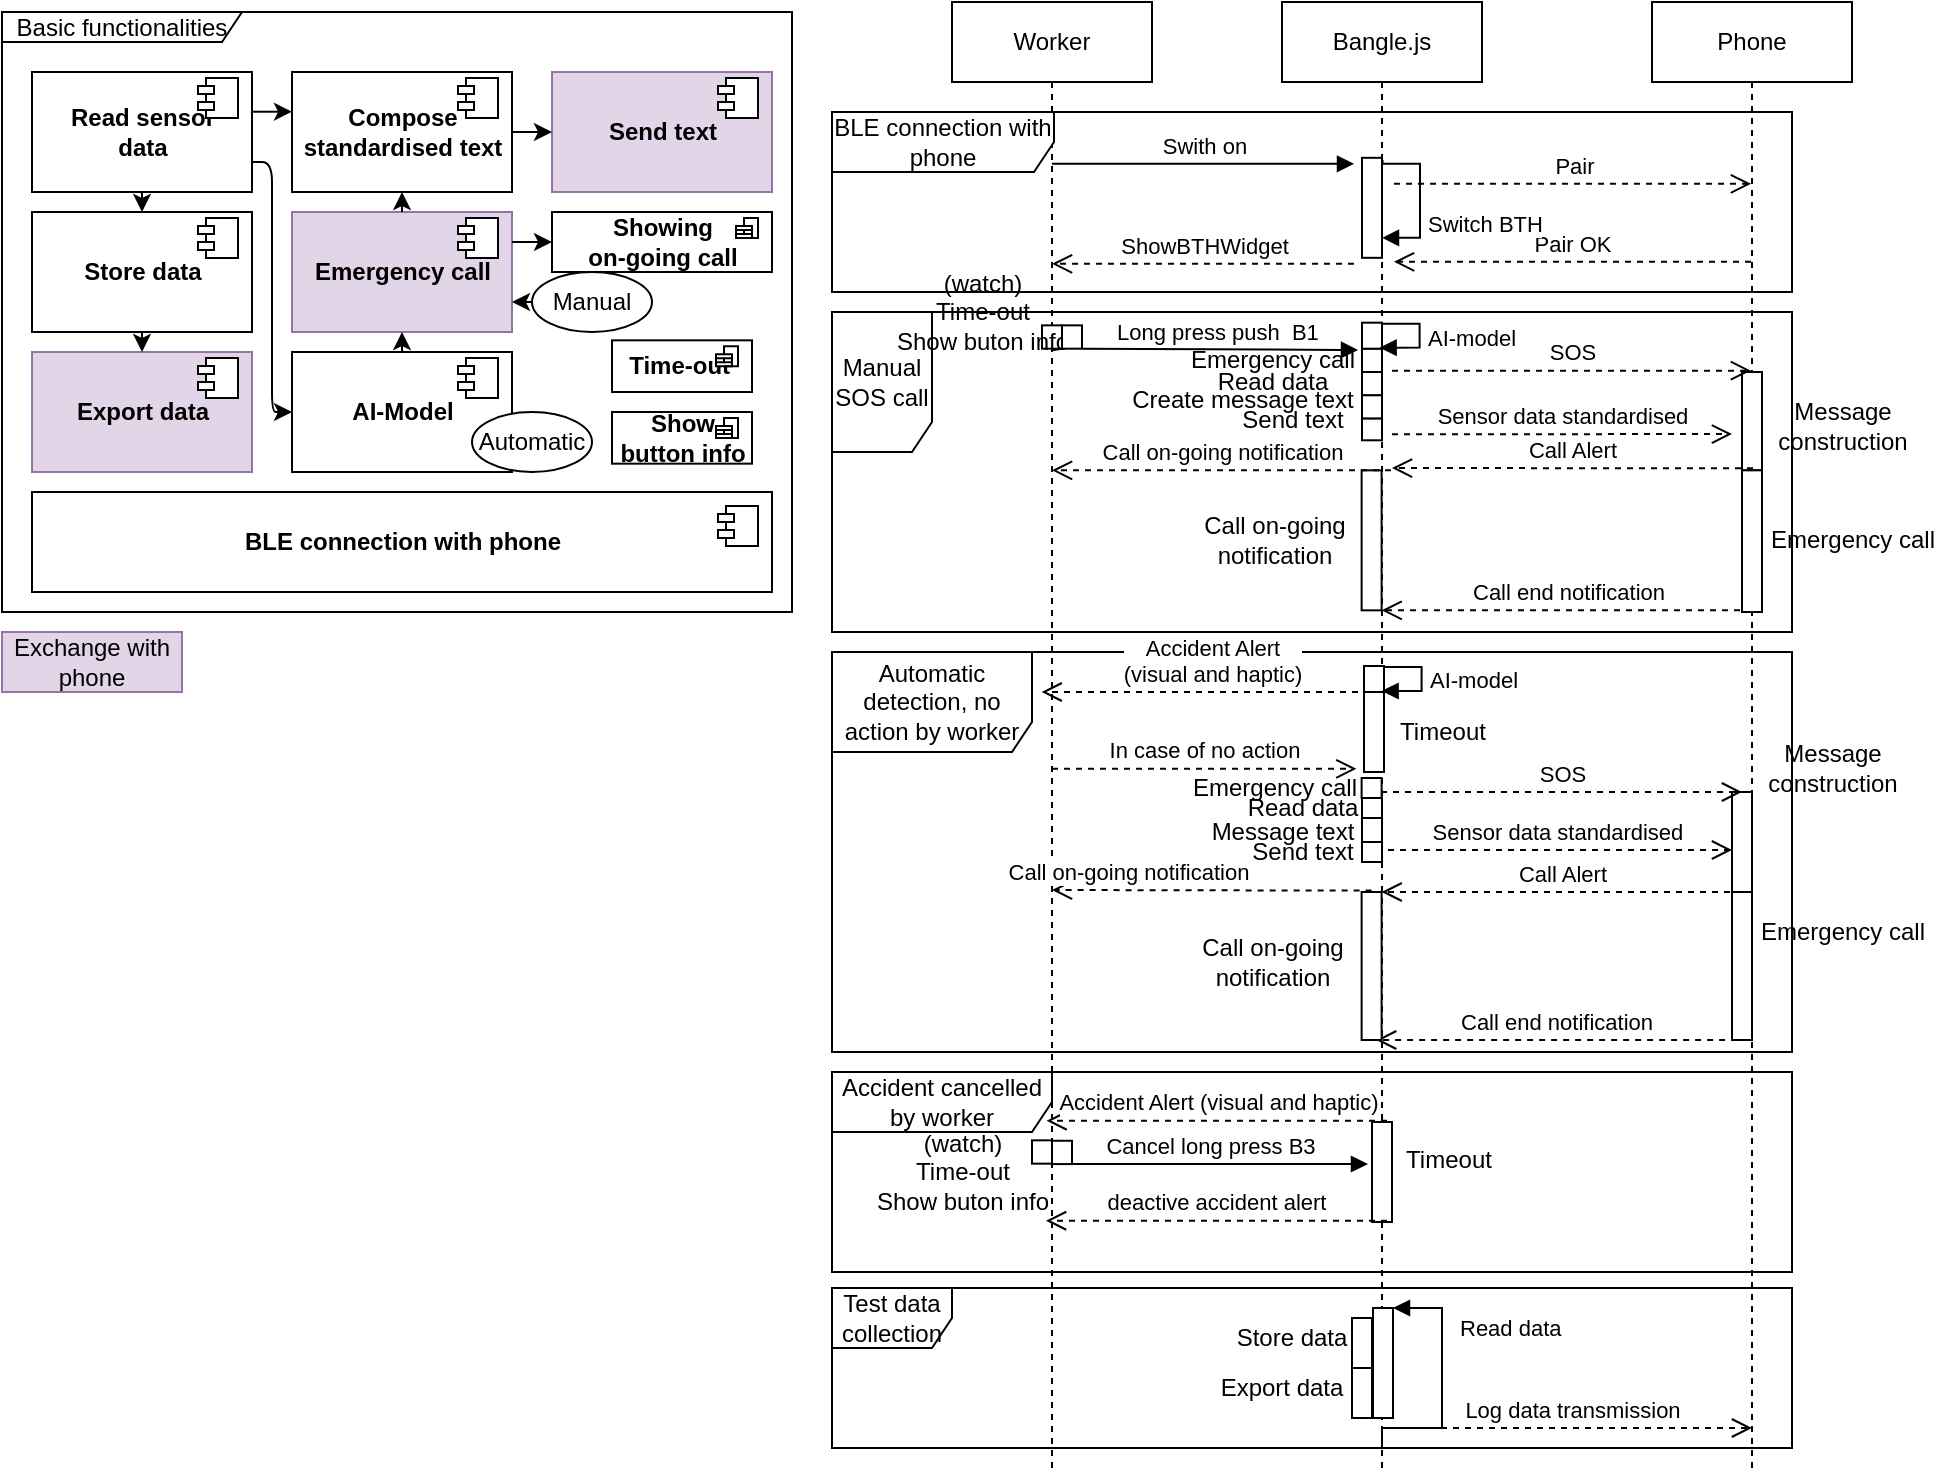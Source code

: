 <mxfile version="14.6.6" type="device"><diagram name="Page-1" id="e7e014a7-5840-1c2e-5031-d8a46d1fe8dd"><mxGraphModel dx="1447" dy="750" grid="1" gridSize="10" guides="1" tooltips="1" connect="1" arrows="1" fold="1" page="1" pageScale="1" pageWidth="1169" pageHeight="826" background="#ffffff" math="0" shadow="0"><root><mxCell id="0"/><mxCell id="1" parent="0"/><mxCell id="8ORpgozCtBlbTNvIEtCO-143" value="Test data collection" style="shape=umlFrame;whiteSpace=wrap;html=1;" vertex="1" parent="1"><mxGeometry x="440" y="658" width="480" height="80" as="geometry"/></mxCell><mxCell id="8ORpgozCtBlbTNvIEtCO-112" value="Automatic detection, no action by worker" style="shape=umlFrame;whiteSpace=wrap;html=1;width=100;height=50;" vertex="1" parent="1"><mxGeometry x="440" y="340" width="480" height="200" as="geometry"/></mxCell><mxCell id="8ORpgozCtBlbTNvIEtCO-42" value="Basic functionalities" style="shape=umlFrame;whiteSpace=wrap;html=1;width=120;height=15;" vertex="1" parent="1"><mxGeometry x="25" y="20" width="395" height="300" as="geometry"/></mxCell><mxCell id="8ORpgozCtBlbTNvIEtCO-46" value="&lt;b&gt;Emergency call&lt;/b&gt;" style="html=1;dropTarget=0;fillColor=#e1d5e7;strokeColor=#9673a6;" vertex="1" parent="1"><mxGeometry x="170" y="120" width="110" height="60" as="geometry"/></mxCell><mxCell id="8ORpgozCtBlbTNvIEtCO-47" value="" style="shape=module;jettyWidth=8;jettyHeight=4;" vertex="1" parent="8ORpgozCtBlbTNvIEtCO-46"><mxGeometry x="1" width="20" height="20" relative="1" as="geometry"><mxPoint x="-27" y="3" as="offset"/></mxGeometry></mxCell><mxCell id="8ORpgozCtBlbTNvIEtCO-48" value="&lt;b&gt;Read sensor &lt;br&gt;data&lt;/b&gt;" style="html=1;dropTarget=0;" vertex="1" parent="1"><mxGeometry x="40" y="50" width="110" height="60" as="geometry"/></mxCell><mxCell id="8ORpgozCtBlbTNvIEtCO-49" value="" style="shape=module;jettyWidth=8;jettyHeight=4;" vertex="1" parent="8ORpgozCtBlbTNvIEtCO-48"><mxGeometry x="1" width="20" height="20" relative="1" as="geometry"><mxPoint x="-27" y="3" as="offset"/></mxGeometry></mxCell><mxCell id="8ORpgozCtBlbTNvIEtCO-50" value="&lt;b&gt;Store data&lt;/b&gt;" style="html=1;dropTarget=0;" vertex="1" parent="1"><mxGeometry x="40" y="120" width="110" height="60" as="geometry"/></mxCell><mxCell id="8ORpgozCtBlbTNvIEtCO-51" value="" style="shape=module;jettyWidth=8;jettyHeight=4;" vertex="1" parent="8ORpgozCtBlbTNvIEtCO-50"><mxGeometry x="1" width="20" height="20" relative="1" as="geometry"><mxPoint x="-27" y="3" as="offset"/></mxGeometry></mxCell><mxCell id="8ORpgozCtBlbTNvIEtCO-52" value="&lt;b&gt;AI-Model&lt;/b&gt;" style="html=1;dropTarget=0;" vertex="1" parent="1"><mxGeometry x="170" y="190" width="110" height="60" as="geometry"/></mxCell><mxCell id="8ORpgozCtBlbTNvIEtCO-53" value="" style="shape=module;jettyWidth=8;jettyHeight=4;" vertex="1" parent="8ORpgozCtBlbTNvIEtCO-52"><mxGeometry x="1" width="20" height="20" relative="1" as="geometry"><mxPoint x="-27" y="3" as="offset"/></mxGeometry></mxCell><mxCell id="8ORpgozCtBlbTNvIEtCO-54" value="&lt;b&gt;Compose &lt;br&gt;standardised text&lt;/b&gt;" style="html=1;dropTarget=0;" vertex="1" parent="1"><mxGeometry x="170" y="50" width="110" height="60" as="geometry"/></mxCell><mxCell id="8ORpgozCtBlbTNvIEtCO-55" value="" style="shape=module;jettyWidth=8;jettyHeight=4;" vertex="1" parent="8ORpgozCtBlbTNvIEtCO-54"><mxGeometry x="1" width="20" height="20" relative="1" as="geometry"><mxPoint x="-27" y="3" as="offset"/></mxGeometry></mxCell><mxCell id="8ORpgozCtBlbTNvIEtCO-56" value="&lt;b&gt;Send text&lt;/b&gt;" style="html=1;dropTarget=0;fillColor=#e1d5e7;strokeColor=#9673a6;" vertex="1" parent="1"><mxGeometry x="300" y="50" width="110" height="60" as="geometry"/></mxCell><mxCell id="8ORpgozCtBlbTNvIEtCO-57" value="" style="shape=module;jettyWidth=8;jettyHeight=4;" vertex="1" parent="8ORpgozCtBlbTNvIEtCO-56"><mxGeometry x="1" width="20" height="20" relative="1" as="geometry"><mxPoint x="-27" y="3" as="offset"/></mxGeometry></mxCell><mxCell id="8ORpgozCtBlbTNvIEtCO-58" value="&lt;b&gt;Export data&lt;/b&gt;" style="html=1;dropTarget=0;fillColor=#e1d5e7;strokeColor=#9673a6;" vertex="1" parent="1"><mxGeometry x="40" y="190" width="110" height="60" as="geometry"/></mxCell><mxCell id="8ORpgozCtBlbTNvIEtCO-59" value="" style="shape=module;jettyWidth=8;jettyHeight=4;" vertex="1" parent="8ORpgozCtBlbTNvIEtCO-58"><mxGeometry x="1" width="20" height="20" relative="1" as="geometry"><mxPoint x="-27" y="3" as="offset"/></mxGeometry></mxCell><mxCell id="8ORpgozCtBlbTNvIEtCO-60" value="" style="endArrow=classic;html=1;exitX=0.5;exitY=1;exitDx=0;exitDy=0;entryX=0.5;entryY=0;entryDx=0;entryDy=0;" edge="1" parent="1" source="8ORpgozCtBlbTNvIEtCO-48" target="8ORpgozCtBlbTNvIEtCO-50"><mxGeometry width="50" height="50" relative="1" as="geometry"><mxPoint x="90" y="150" as="sourcePoint"/><mxPoint x="140" y="100" as="targetPoint"/></mxGeometry></mxCell><mxCell id="8ORpgozCtBlbTNvIEtCO-61" value="" style="endArrow=classic;html=1;" edge="1" parent="1" source="8ORpgozCtBlbTNvIEtCO-50"><mxGeometry width="50" height="50" relative="1" as="geometry"><mxPoint x="95" y="230" as="sourcePoint"/><mxPoint x="95" y="190" as="targetPoint"/></mxGeometry></mxCell><mxCell id="8ORpgozCtBlbTNvIEtCO-63" value="" style="endArrow=classic;html=1;entryX=0.5;entryY=1;entryDx=0;entryDy=0;" edge="1" parent="1" target="8ORpgozCtBlbTNvIEtCO-46"><mxGeometry width="50" height="50" relative="1" as="geometry"><mxPoint x="225" y="190" as="sourcePoint"/><mxPoint x="225" y="250.711" as="targetPoint"/></mxGeometry></mxCell><mxCell id="8ORpgozCtBlbTNvIEtCO-70" value="" style="endArrow=classic;html=1;exitX=0.5;exitY=0;exitDx=0;exitDy=0;entryX=0.5;entryY=1;entryDx=0;entryDy=0;" edge="1" parent="1" source="8ORpgozCtBlbTNvIEtCO-46" target="8ORpgozCtBlbTNvIEtCO-54"><mxGeometry width="50" height="50" relative="1" as="geometry"><mxPoint x="220" y="170" as="sourcePoint"/><mxPoint x="270" y="120" as="targetPoint"/></mxGeometry></mxCell><mxCell id="8ORpgozCtBlbTNvIEtCO-71" value="" style="endArrow=classic;html=1;exitX=1;exitY=0.5;exitDx=0;exitDy=0;" edge="1" parent="1" source="8ORpgozCtBlbTNvIEtCO-54"><mxGeometry width="50" height="50" relative="1" as="geometry"><mxPoint x="280" y="130" as="sourcePoint"/><mxPoint x="300" y="80" as="targetPoint"/></mxGeometry></mxCell><mxCell id="8ORpgozCtBlbTNvIEtCO-72" value="Automatic" style="ellipse;whiteSpace=wrap;html=1;" vertex="1" parent="1"><mxGeometry x="260" y="220" width="60" height="30" as="geometry"/></mxCell><mxCell id="8ORpgozCtBlbTNvIEtCO-73" value="Manual" style="ellipse;whiteSpace=wrap;html=1;" vertex="1" parent="1"><mxGeometry x="290" y="150" width="60" height="30" as="geometry"/></mxCell><mxCell id="8ORpgozCtBlbTNvIEtCO-74" value="" style="endArrow=classic;html=1;exitX=0;exitY=0.5;exitDx=0;exitDy=0;entryX=1;entryY=0.75;entryDx=0;entryDy=0;" edge="1" parent="1" source="8ORpgozCtBlbTNvIEtCO-73" target="8ORpgozCtBlbTNvIEtCO-46"><mxGeometry width="50" height="50" relative="1" as="geometry"><mxPoint x="290" y="210" as="sourcePoint"/><mxPoint x="340" y="160" as="targetPoint"/></mxGeometry></mxCell><mxCell id="8ORpgozCtBlbTNvIEtCO-76" value="" style="endArrow=classic;html=1;exitX=0.995;exitY=0.331;exitDx=0;exitDy=0;exitPerimeter=0;entryX=0;entryY=0.331;entryDx=0;entryDy=0;entryPerimeter=0;" edge="1" parent="1" source="8ORpgozCtBlbTNvIEtCO-48" target="8ORpgozCtBlbTNvIEtCO-54"><mxGeometry width="50" height="50" relative="1" as="geometry"><mxPoint x="160" y="80" as="sourcePoint"/><mxPoint x="200" y="60" as="targetPoint"/></mxGeometry></mxCell><mxCell id="8ORpgozCtBlbTNvIEtCO-77" value="Exchange with phone" style="rounded=0;whiteSpace=wrap;html=1;fillColor=#e1d5e7;strokeColor=#9673a6;" vertex="1" parent="1"><mxGeometry x="25" y="330" width="90" height="30" as="geometry"/></mxCell><mxCell id="8ORpgozCtBlbTNvIEtCO-78" value="Worker" style="shape=umlLifeline;perimeter=lifelinePerimeter;whiteSpace=wrap;html=1;container=1;collapsible=0;recursiveResize=0;outlineConnect=0;" vertex="1" parent="1"><mxGeometry x="500" y="15" width="100" height="735" as="geometry"/></mxCell><mxCell id="8ORpgozCtBlbTNvIEtCO-79" value="Bangle.js" style="shape=umlLifeline;perimeter=lifelinePerimeter;whiteSpace=wrap;html=1;container=1;collapsible=0;recursiveResize=0;outlineConnect=0;" vertex="1" parent="1"><mxGeometry x="665" y="15" width="100" height="735" as="geometry"/></mxCell><mxCell id="8ORpgozCtBlbTNvIEtCO-144" value="" style="html=1;points=[];perimeter=orthogonalPerimeter;" vertex="1" parent="8ORpgozCtBlbTNvIEtCO-79"><mxGeometry x="45.5" y="653" width="10" height="55" as="geometry"/></mxCell><mxCell id="8ORpgozCtBlbTNvIEtCO-145" value="Read data" style="edgeStyle=orthogonalEdgeStyle;html=1;align=left;spacingLeft=2;endArrow=block;rounded=0;entryX=1;entryY=0;" edge="1" parent="8ORpgozCtBlbTNvIEtCO-79" target="8ORpgozCtBlbTNvIEtCO-144"><mxGeometry x="0.446" y="-5" relative="1" as="geometry"><mxPoint x="50" y="723" as="sourcePoint"/><Array as="points"><mxPoint x="50" y="713"/><mxPoint x="80" y="713"/><mxPoint x="80" y="653"/></Array><mxPoint as="offset"/></mxGeometry></mxCell><mxCell id="8ORpgozCtBlbTNvIEtCO-164" value="" style="html=1;points=[];perimeter=orthogonalPerimeter;" vertex="1" parent="8ORpgozCtBlbTNvIEtCO-79"><mxGeometry x="40" y="406.66" width="10" height="13.34" as="geometry"/></mxCell><mxCell id="8ORpgozCtBlbTNvIEtCO-178" value="" style="html=1;points=[];perimeter=orthogonalPerimeter;" vertex="1" parent="8ORpgozCtBlbTNvIEtCO-79"><mxGeometry x="40" y="420" width="10" height="10" as="geometry"/></mxCell><mxCell id="8ORpgozCtBlbTNvIEtCO-80" value="Phone" style="shape=umlLifeline;perimeter=lifelinePerimeter;whiteSpace=wrap;html=1;container=1;collapsible=0;recursiveResize=0;outlineConnect=0;" vertex="1" parent="1"><mxGeometry x="850" y="15" width="100" height="735" as="geometry"/></mxCell><mxCell id="8ORpgozCtBlbTNvIEtCO-117" value="" style="html=1;points=[];perimeter=orthogonalPerimeter;" vertex="1" parent="8ORpgozCtBlbTNvIEtCO-80"><mxGeometry x="40" y="440" width="10" height="79" as="geometry"/></mxCell><mxCell id="8ORpgozCtBlbTNvIEtCO-83" value="BLE connection with phone" style="html=1;dropTarget=0;fontStyle=1" vertex="1" parent="1"><mxGeometry x="40" y="260" width="370" height="50" as="geometry"/></mxCell><mxCell id="8ORpgozCtBlbTNvIEtCO-84" value="" style="shape=module;jettyWidth=8;jettyHeight=4;" vertex="1" parent="8ORpgozCtBlbTNvIEtCO-83"><mxGeometry x="1" width="20" height="20" relative="1" as="geometry"><mxPoint x="-27" y="7" as="offset"/></mxGeometry></mxCell><mxCell id="8ORpgozCtBlbTNvIEtCO-85" value="BLE connection with phone" style="shape=umlFrame;whiteSpace=wrap;html=1;width=111;height=30;" vertex="1" parent="1"><mxGeometry x="440" y="70" width="480" height="90" as="geometry"/></mxCell><mxCell id="8ORpgozCtBlbTNvIEtCO-86" value="Swith on" style="html=1;verticalAlign=bottom;endArrow=block;" edge="1" parent="1"><mxGeometry width="80" relative="1" as="geometry"><mxPoint x="550" y="95.91" as="sourcePoint"/><mxPoint x="701" y="95.91" as="targetPoint"/></mxGeometry></mxCell><mxCell id="8ORpgozCtBlbTNvIEtCO-88" value="ShowBTHWidget" style="html=1;verticalAlign=bottom;endArrow=open;dashed=1;endSize=8;" edge="1" parent="1"><mxGeometry relative="1" as="geometry"><mxPoint x="701" y="145.91" as="sourcePoint"/><mxPoint x="550" y="145.91" as="targetPoint"/><Array as="points"><mxPoint x="670.5" y="145.91"/></Array></mxGeometry></mxCell><mxCell id="8ORpgozCtBlbTNvIEtCO-89" value="Pair OK" style="html=1;verticalAlign=bottom;endArrow=open;dashed=1;endSize=8;" edge="1" parent="1"><mxGeometry relative="1" as="geometry"><mxPoint x="899.5" y="144.91" as="sourcePoint"/><mxPoint x="721" y="144.91" as="targetPoint"/></mxGeometry></mxCell><mxCell id="8ORpgozCtBlbTNvIEtCO-90" value="Pair" style="html=1;verticalAlign=bottom;endArrow=open;dashed=1;endSize=8;" edge="1" parent="1"><mxGeometry relative="1" as="geometry"><mxPoint x="721" y="105.91" as="sourcePoint"/><mxPoint x="899.5" y="105.91" as="targetPoint"/></mxGeometry></mxCell><mxCell id="8ORpgozCtBlbTNvIEtCO-91" value="" style="html=1;points=[];perimeter=orthogonalPerimeter;" vertex="1" parent="1"><mxGeometry x="705" y="92.91" width="10" height="50" as="geometry"/></mxCell><mxCell id="8ORpgozCtBlbTNvIEtCO-92" value="Switch BTH" style="edgeStyle=orthogonalEdgeStyle;html=1;align=left;spacingLeft=2;endArrow=block;rounded=0;exitX=1.028;exitY=0.022;exitDx=0;exitDy=0;exitPerimeter=0;" edge="1" parent="1" source="8ORpgozCtBlbTNvIEtCO-91"><mxGeometry x="0.326" relative="1" as="geometry"><mxPoint x="704" y="95.91" as="sourcePoint"/><Array as="points"><mxPoint x="715" y="95.91"/><mxPoint x="734" y="95.91"/><mxPoint x="734" y="132.91"/></Array><mxPoint x="715" y="132.91" as="targetPoint"/><mxPoint as="offset"/></mxGeometry></mxCell><mxCell id="8ORpgozCtBlbTNvIEtCO-94" value="Manual SOS call" style="shape=umlFrame;whiteSpace=wrap;html=1;width=50;height=70;" vertex="1" parent="1"><mxGeometry x="440" y="170" width="480" height="160" as="geometry"/></mxCell><mxCell id="8ORpgozCtBlbTNvIEtCO-95" value="" style="html=1;points=[];perimeter=orthogonalPerimeter;" vertex="1" parent="1"><mxGeometry x="704.81" y="249.17" width="10" height="70" as="geometry"/></mxCell><mxCell id="8ORpgozCtBlbTNvIEtCO-96" value="" style="html=1;points=[];perimeter=orthogonalPerimeter;" vertex="1" parent="1"><mxGeometry x="895" y="200" width="10" height="49.17" as="geometry"/></mxCell><mxCell id="8ORpgozCtBlbTNvIEtCO-98" value="SOS" style="html=1;verticalAlign=bottom;endArrow=open;dashed=1;endSize=8;" edge="1" parent="1"><mxGeometry relative="1" as="geometry"><mxPoint x="720" y="199.34" as="sourcePoint"/><mxPoint x="899.5" y="199.34" as="targetPoint"/></mxGeometry></mxCell><mxCell id="8ORpgozCtBlbTNvIEtCO-100" value="Message &lt;br&gt;construction" style="text;html=1;align=center;verticalAlign=middle;resizable=0;points=[];autosize=1;strokeColor=none;" vertex="1" parent="1"><mxGeometry x="905" y="211.66" width="80" height="30" as="geometry"/></mxCell><mxCell id="8ORpgozCtBlbTNvIEtCO-101" value="Sensor data standardised" style="html=1;verticalAlign=bottom;endArrow=open;dashed=1;endSize=8;" edge="1" parent="1"><mxGeometry relative="1" as="geometry"><mxPoint x="720" y="231.17" as="sourcePoint"/><mxPoint x="890" y="231" as="targetPoint"/></mxGeometry></mxCell><mxCell id="8ORpgozCtBlbTNvIEtCO-103" value="Long press push&amp;nbsp; B1&amp;nbsp;" style="html=1;verticalAlign=bottom;endArrow=block;startArrow=none;" edge="1" parent="1" source="8ORpgozCtBlbTNvIEtCO-205"><mxGeometry width="80" relative="1" as="geometry"><mxPoint x="550" y="189.17" as="sourcePoint"/><mxPoint x="703" y="189" as="targetPoint"/></mxGeometry></mxCell><mxCell id="8ORpgozCtBlbTNvIEtCO-104" value="Call on-going notification" style="html=1;verticalAlign=bottom;endArrow=open;dashed=1;endSize=8;" edge="1" parent="1"><mxGeometry relative="1" as="geometry"><mxPoint x="719.5" y="249.17" as="sourcePoint"/><mxPoint x="550" y="249.17" as="targetPoint"/></mxGeometry></mxCell><mxCell id="8ORpgozCtBlbTNvIEtCO-106" value="Call end notification" style="html=1;verticalAlign=bottom;endArrow=open;dashed=1;endSize=8;" edge="1" parent="1" target="8ORpgozCtBlbTNvIEtCO-95"><mxGeometry relative="1" as="geometry"><mxPoint x="900" y="319.17" as="sourcePoint"/><mxPoint x="719.5" y="319.17" as="targetPoint"/></mxGeometry></mxCell><mxCell id="8ORpgozCtBlbTNvIEtCO-108" value="Call Alert" style="html=1;verticalAlign=bottom;endArrow=open;dashed=1;endSize=8;" edge="1" parent="1"><mxGeometry relative="1" as="geometry"><mxPoint x="900.5" y="248.17" as="sourcePoint"/><mxPoint x="720" y="248" as="targetPoint"/></mxGeometry></mxCell><mxCell id="8ORpgozCtBlbTNvIEtCO-109" value="" style="html=1;points=[];perimeter=orthogonalPerimeter;" vertex="1" parent="1"><mxGeometry x="705" y="188.34" width="10" height="11.66" as="geometry"/></mxCell><mxCell id="8ORpgozCtBlbTNvIEtCO-110" value="Emergency call" style="text;html=1;align=center;verticalAlign=middle;resizable=0;points=[];autosize=1;strokeColor=none;" vertex="1" parent="1"><mxGeometry x="610" y="184.17" width="100" height="20" as="geometry"/></mxCell><mxCell id="8ORpgozCtBlbTNvIEtCO-111" value="Accident cancelled by worker" style="shape=umlFrame;whiteSpace=wrap;html=1;width=110;height=30;" vertex="1" parent="1"><mxGeometry x="440" y="550" width="480" height="100" as="geometry"/></mxCell><mxCell id="8ORpgozCtBlbTNvIEtCO-113" value="Cancel long press B3" style="html=1;verticalAlign=bottom;endArrow=block;entryX=-0.2;entryY=0.42;entryDx=0;entryDy=0;entryPerimeter=0;" edge="1" parent="1" target="8ORpgozCtBlbTNvIEtCO-115"><mxGeometry width="80" relative="1" as="geometry"><mxPoint x="550" y="596" as="sourcePoint"/><mxPoint x="467" y="424.38" as="targetPoint"/></mxGeometry></mxCell><mxCell id="8ORpgozCtBlbTNvIEtCO-114" value="" style="html=1;points=[];perimeter=orthogonalPerimeter;" vertex="1" parent="1"><mxGeometry x="706" y="360" width="10" height="40" as="geometry"/></mxCell><mxCell id="8ORpgozCtBlbTNvIEtCO-115" value="" style="html=1;points=[];perimeter=orthogonalPerimeter;" vertex="1" parent="1"><mxGeometry x="710" y="575" width="10" height="50" as="geometry"/></mxCell><mxCell id="8ORpgozCtBlbTNvIEtCO-116" value="" style="html=1;points=[];perimeter=orthogonalPerimeter;" vertex="1" parent="1"><mxGeometry x="890" y="410" width="10" height="50" as="geometry"/></mxCell><mxCell id="8ORpgozCtBlbTNvIEtCO-119" value="Call end notification" style="html=1;verticalAlign=bottom;endArrow=open;dashed=1;endSize=8;" edge="1" parent="1"><mxGeometry relative="1" as="geometry"><mxPoint x="892.56" y="534" as="sourcePoint"/><mxPoint x="712.06" y="534" as="targetPoint"/></mxGeometry></mxCell><mxCell id="8ORpgozCtBlbTNvIEtCO-120" value="SOS" style="html=1;verticalAlign=bottom;endArrow=open;dashed=1;endSize=8;" edge="1" parent="1"><mxGeometry relative="1" as="geometry"><mxPoint x="714.5" y="410" as="sourcePoint"/><mxPoint x="895" y="410" as="targetPoint"/></mxGeometry></mxCell><mxCell id="8ORpgozCtBlbTNvIEtCO-121" value="Accident Alert &lt;br&gt;(visual and haptic)" style="html=1;verticalAlign=bottom;endArrow=open;dashed=1;endSize=8;" edge="1" parent="1"><mxGeometry relative="1" as="geometry"><mxPoint x="715" y="360" as="sourcePoint"/><mxPoint x="544.81" y="360" as="targetPoint"/><Array as="points"><mxPoint x="585" y="360"/></Array></mxGeometry></mxCell><mxCell id="8ORpgozCtBlbTNvIEtCO-124" value="Call Alert" style="html=1;verticalAlign=bottom;endArrow=open;dashed=1;endSize=8;" edge="1" parent="1"><mxGeometry relative="1" as="geometry"><mxPoint x="895" y="460" as="sourcePoint"/><mxPoint x="714.81" y="460" as="targetPoint"/></mxGeometry></mxCell><mxCell id="8ORpgozCtBlbTNvIEtCO-125" value="Timeout" style="text;html=1;align=center;verticalAlign=middle;resizable=0;points=[];autosize=1;strokeColor=none;" vertex="1" parent="1"><mxGeometry x="715" y="370" width="60" height="20" as="geometry"/></mxCell><mxCell id="8ORpgozCtBlbTNvIEtCO-126" value="In case of no action" style="html=1;verticalAlign=bottom;endArrow=open;dashed=1;endSize=8;entryX=0.912;entryY=0.021;entryDx=0;entryDy=0;entryPerimeter=0;" edge="1" parent="1" source="8ORpgozCtBlbTNvIEtCO-78" target="8ORpgozCtBlbTNvIEtCO-173"><mxGeometry relative="1" as="geometry"><mxPoint x="550" y="401" as="sourcePoint"/><mxPoint x="719.5" y="401" as="targetPoint"/></mxGeometry></mxCell><mxCell id="8ORpgozCtBlbTNvIEtCO-127" value="Message &lt;br&gt;construction" style="text;html=1;align=center;verticalAlign=middle;resizable=0;points=[];autosize=1;strokeColor=none;" vertex="1" parent="1"><mxGeometry x="900" y="383" width="80" height="30" as="geometry"/></mxCell><mxCell id="8ORpgozCtBlbTNvIEtCO-128" value="Sensor data standardised&amp;nbsp;" style="html=1;verticalAlign=bottom;endArrow=open;dashed=1;endSize=8;" edge="1" parent="1"><mxGeometry relative="1" as="geometry"><mxPoint x="718" y="439" as="sourcePoint"/><mxPoint x="890" y="439" as="targetPoint"/></mxGeometry></mxCell><mxCell id="8ORpgozCtBlbTNvIEtCO-129" value="Accident Alert (visual and haptic)" style="html=1;verticalAlign=bottom;endArrow=open;dashed=1;endSize=8;" edge="1" parent="1"><mxGeometry relative="1" as="geometry"><mxPoint x="717.5" y="574.38" as="sourcePoint"/><mxPoint x="547.31" y="574.38" as="targetPoint"/><Array as="points"><mxPoint x="587.5" y="574.38"/></Array></mxGeometry></mxCell><mxCell id="8ORpgozCtBlbTNvIEtCO-130" value="Timeout" style="text;html=1;align=center;verticalAlign=middle;resizable=0;points=[];autosize=1;strokeColor=none;" vertex="1" parent="1"><mxGeometry x="717.5" y="584.38" width="60" height="20" as="geometry"/></mxCell><mxCell id="8ORpgozCtBlbTNvIEtCO-131" value="deactive accident alert" style="html=1;verticalAlign=bottom;endArrow=open;dashed=1;endSize=8;" edge="1" parent="1"><mxGeometry relative="1" as="geometry"><mxPoint x="717.5" y="624.38" as="sourcePoint"/><mxPoint x="547" y="624.38" as="targetPoint"/></mxGeometry></mxCell><mxCell id="8ORpgozCtBlbTNvIEtCO-133" value="Call on-going notification" style="html=1;verticalAlign=bottom;endArrow=open;dashed=1;endSize=8;" edge="1" parent="1"><mxGeometry x="0.526" relative="1" as="geometry"><mxPoint x="709.81" y="459.31" as="sourcePoint"/><mxPoint x="550" y="459" as="targetPoint"/><mxPoint as="offset"/></mxGeometry></mxCell><mxCell id="8ORpgozCtBlbTNvIEtCO-134" value="Call on-going &lt;br&gt;notification" style="text;html=1;align=center;verticalAlign=middle;resizable=0;points=[];autosize=1;strokeColor=none;" vertex="1" parent="1"><mxGeometry x="614.81" y="480" width="90" height="30" as="geometry"/></mxCell><mxCell id="8ORpgozCtBlbTNvIEtCO-135" value="" style="html=1;points=[];perimeter=orthogonalPerimeter;" vertex="1" parent="1"><mxGeometry x="704.81" y="460" width="10" height="74" as="geometry"/></mxCell><mxCell id="8ORpgozCtBlbTNvIEtCO-140" value="Emergency call" style="text;html=1;align=center;verticalAlign=middle;resizable=0;points=[];autosize=1;strokeColor=none;" vertex="1" parent="1"><mxGeometry x="895" y="470" width="100" height="20" as="geometry"/></mxCell><mxCell id="8ORpgozCtBlbTNvIEtCO-141" value="Emergency call" style="text;html=1;align=center;verticalAlign=middle;resizable=0;points=[];autosize=1;strokeColor=none;" vertex="1" parent="1"><mxGeometry x="900" y="274.17" width="100" height="20" as="geometry"/></mxCell><mxCell id="8ORpgozCtBlbTNvIEtCO-142" value="" style="html=1;points=[];perimeter=orthogonalPerimeter;" vertex="1" parent="1"><mxGeometry x="895" y="249.17" width="10" height="70.83" as="geometry"/></mxCell><mxCell id="8ORpgozCtBlbTNvIEtCO-150" value="" style="html=1;points=[];perimeter=orthogonalPerimeter;" vertex="1" parent="1"><mxGeometry x="700" y="698" width="10" height="25" as="geometry"/></mxCell><mxCell id="8ORpgozCtBlbTNvIEtCO-153" value="" style="html=1;points=[];perimeter=orthogonalPerimeter;" vertex="1" parent="1"><mxGeometry x="700" y="673" width="10" height="25" as="geometry"/></mxCell><mxCell id="8ORpgozCtBlbTNvIEtCO-154" value="Store data" style="text;html=1;strokeColor=none;fillColor=none;align=center;verticalAlign=middle;whiteSpace=wrap;rounded=0;" vertex="1" parent="1"><mxGeometry x="640" y="673" width="60" height="20" as="geometry"/></mxCell><mxCell id="8ORpgozCtBlbTNvIEtCO-155" value="Export data" style="text;html=1;strokeColor=none;fillColor=none;align=center;verticalAlign=middle;whiteSpace=wrap;rounded=0;" vertex="1" parent="1"><mxGeometry x="630" y="698" width="70" height="20" as="geometry"/></mxCell><mxCell id="8ORpgozCtBlbTNvIEtCO-146" value="Log data transmission" style="html=1;verticalAlign=bottom;endArrow=open;dashed=1;endSize=8;" edge="1" parent="1"><mxGeometry x="-0.003" relative="1" as="geometry"><mxPoint x="720.5" y="728" as="sourcePoint"/><mxPoint x="900" y="728" as="targetPoint"/><mxPoint as="offset"/></mxGeometry></mxCell><mxCell id="8ORpgozCtBlbTNvIEtCO-156" value="" style="html=1;points=[];perimeter=orthogonalPerimeter;" vertex="1" parent="1"><mxGeometry x="705" y="200" width="10" height="11.66" as="geometry"/></mxCell><mxCell id="8ORpgozCtBlbTNvIEtCO-157" value="Read data" style="text;html=1;align=center;verticalAlign=middle;resizable=0;points=[];autosize=1;strokeColor=none;" vertex="1" parent="1"><mxGeometry x="625" y="195.0" width="70" height="20" as="geometry"/></mxCell><mxCell id="8ORpgozCtBlbTNvIEtCO-158" value="" style="html=1;points=[];perimeter=orthogonalPerimeter;" vertex="1" parent="1"><mxGeometry x="705" y="211.66" width="10" height="11.66" as="geometry"/></mxCell><mxCell id="8ORpgozCtBlbTNvIEtCO-159" value="Create message text" style="text;html=1;align=center;verticalAlign=middle;resizable=0;points=[];autosize=1;strokeColor=none;" vertex="1" parent="1"><mxGeometry x="580" y="204.17" width="130" height="20" as="geometry"/></mxCell><mxCell id="8ORpgozCtBlbTNvIEtCO-162" value="" style="html=1;points=[];perimeter=orthogonalPerimeter;" vertex="1" parent="1"><mxGeometry x="705" y="413" width="10" height="10" as="geometry"/></mxCell><mxCell id="8ORpgozCtBlbTNvIEtCO-163" value="Read data" style="text;html=1;align=center;verticalAlign=middle;resizable=0;points=[];autosize=1;strokeColor=none;" vertex="1" parent="1"><mxGeometry x="639.81" y="408.0" width="70" height="20" as="geometry"/></mxCell><mxCell id="8ORpgozCtBlbTNvIEtCO-165" value="Message text" style="text;html=1;align=center;verticalAlign=middle;resizable=0;points=[];autosize=1;strokeColor=none;" vertex="1" parent="1"><mxGeometry x="620" y="420" width="90" height="20" as="geometry"/></mxCell><mxCell id="8ORpgozCtBlbTNvIEtCO-172" value="" style="html=1;points=[];perimeter=orthogonalPerimeter;" vertex="1" parent="1"><mxGeometry x="704.81" y="403" width="10" height="10" as="geometry"/></mxCell><mxCell id="8ORpgozCtBlbTNvIEtCO-173" value="Emergency call" style="text;html=1;align=center;verticalAlign=middle;resizable=0;points=[];autosize=1;strokeColor=none;" vertex="1" parent="1"><mxGeometry x="611" y="398" width="100" height="20" as="geometry"/></mxCell><mxCell id="8ORpgozCtBlbTNvIEtCO-174" value="" style="endArrow=classic;html=1;exitX=1;exitY=0.75;exitDx=0;exitDy=0;entryX=0;entryY=0.5;entryDx=0;entryDy=0;" edge="1" parent="1" source="8ORpgozCtBlbTNvIEtCO-48" target="8ORpgozCtBlbTNvIEtCO-52"><mxGeometry width="50" height="50" relative="1" as="geometry"><mxPoint x="150" y="140" as="sourcePoint"/><mxPoint x="200" y="90" as="targetPoint"/><Array as="points"><mxPoint x="160" y="95"/><mxPoint x="160" y="220"/></Array></mxGeometry></mxCell><mxCell id="8ORpgozCtBlbTNvIEtCO-176" value="" style="html=1;points=[];perimeter=orthogonalPerimeter;" vertex="1" parent="1"><mxGeometry x="705" y="223.32" width="10" height="10.83" as="geometry"/></mxCell><mxCell id="8ORpgozCtBlbTNvIEtCO-177" value="Send text" style="text;html=1;align=center;verticalAlign=middle;resizable=0;points=[];autosize=1;strokeColor=none;" vertex="1" parent="1"><mxGeometry x="635" y="214.17" width="70" height="20" as="geometry"/></mxCell><mxCell id="8ORpgozCtBlbTNvIEtCO-179" value="Send text" style="text;html=1;align=center;verticalAlign=middle;resizable=0;points=[];autosize=1;strokeColor=none;" vertex="1" parent="1"><mxGeometry x="640" y="430" width="70" height="20" as="geometry"/></mxCell><mxCell id="8ORpgozCtBlbTNvIEtCO-180" value="&lt;b&gt;Showing &lt;br&gt;on-going call&lt;/b&gt;" style="html=1;dropTarget=0;" vertex="1" parent="1"><mxGeometry x="300" y="120" width="110" height="30" as="geometry"/></mxCell><mxCell id="8ORpgozCtBlbTNvIEtCO-181" value="" style="shape=module;jettyWidth=8;jettyHeight=4;" vertex="1" parent="8ORpgozCtBlbTNvIEtCO-180"><mxGeometry x="1" width="11" height="10" relative="1" as="geometry"><mxPoint x="-18" y="3" as="offset"/></mxGeometry></mxCell><mxCell id="8ORpgozCtBlbTNvIEtCO-182" value="" style="endArrow=classic;html=1;exitX=1;exitY=0.25;exitDx=0;exitDy=0;" edge="1" parent="1" source="8ORpgozCtBlbTNvIEtCO-46"><mxGeometry width="50" height="50" relative="1" as="geometry"><mxPoint x="280" y="180" as="sourcePoint"/><mxPoint x="300" y="135" as="targetPoint"/></mxGeometry></mxCell><mxCell id="8ORpgozCtBlbTNvIEtCO-183" value="Call on-going &lt;br&gt;notification" style="text;html=1;align=center;verticalAlign=middle;resizable=0;points=[];autosize=1;strokeColor=none;" vertex="1" parent="1"><mxGeometry x="616" y="269.17" width="90" height="30" as="geometry"/></mxCell><mxCell id="8ORpgozCtBlbTNvIEtCO-187" value="" style="html=1;points=[];perimeter=orthogonalPerimeter;" vertex="1" parent="1"><mxGeometry x="706" y="347" width="10" height="13" as="geometry"/></mxCell><mxCell id="8ORpgozCtBlbTNvIEtCO-188" value="AI-model" style="edgeStyle=orthogonalEdgeStyle;html=1;align=left;spacingLeft=2;endArrow=block;rounded=0;exitX=1;exitY=0.04;exitDx=0;exitDy=0;exitPerimeter=0;" edge="1" parent="1" source="8ORpgozCtBlbTNvIEtCO-187"><mxGeometry relative="1" as="geometry"><mxPoint x="724.81" y="347.5" as="sourcePoint"/><Array as="points"><mxPoint x="734.81" y="348"/><mxPoint x="734.81" y="360"/></Array><mxPoint x="714.81" y="359.5" as="targetPoint"/></mxGeometry></mxCell><mxCell id="8ORpgozCtBlbTNvIEtCO-190" value="&lt;b&gt;Time-out&amp;nbsp;&lt;/b&gt;" style="html=1;dropTarget=0;" vertex="1" parent="1"><mxGeometry x="330" y="184.17" width="70" height="25.83" as="geometry"/></mxCell><mxCell id="8ORpgozCtBlbTNvIEtCO-191" value="" style="shape=module;jettyWidth=8;jettyHeight=4;" vertex="1" parent="8ORpgozCtBlbTNvIEtCO-190"><mxGeometry x="1" width="11" height="10" relative="1" as="geometry"><mxPoint x="-18" y="3" as="offset"/></mxGeometry></mxCell><mxCell id="8ORpgozCtBlbTNvIEtCO-196" value="" style="html=1;points=[];perimeter=orthogonalPerimeter;" vertex="1" parent="1"><mxGeometry x="705" y="175.34" width="10" height="13" as="geometry"/></mxCell><mxCell id="8ORpgozCtBlbTNvIEtCO-197" value="AI-model" style="edgeStyle=orthogonalEdgeStyle;html=1;align=left;spacingLeft=2;endArrow=block;rounded=0;exitX=1;exitY=0.04;exitDx=0;exitDy=0;exitPerimeter=0;" edge="1" parent="1" source="8ORpgozCtBlbTNvIEtCO-196"><mxGeometry relative="1" as="geometry"><mxPoint x="723.81" y="175.84" as="sourcePoint"/><Array as="points"><mxPoint x="733.81" y="176.34"/><mxPoint x="733.81" y="188.34"/></Array><mxPoint x="713.81" y="187.84" as="targetPoint"/></mxGeometry></mxCell><mxCell id="8ORpgozCtBlbTNvIEtCO-198" value="" style="html=1;points=[];perimeter=orthogonalPerimeter;" vertex="1" parent="1"><mxGeometry x="545" y="176.68" width="10" height="11.66" as="geometry"/></mxCell><mxCell id="8ORpgozCtBlbTNvIEtCO-199" value="(watch)&lt;br&gt;Time-out&lt;br&gt;Show buton info" style="text;html=1;align=center;verticalAlign=middle;resizable=0;points=[];autosize=1;strokeColor=none;" vertex="1" parent="1"><mxGeometry x="465" y="145.0" width="100" height="50" as="geometry"/></mxCell><mxCell id="8ORpgozCtBlbTNvIEtCO-200" value="" style="html=1;points=[];perimeter=orthogonalPerimeter;" vertex="1" parent="1"><mxGeometry x="540" y="584.17" width="10" height="11.66" as="geometry"/></mxCell><mxCell id="8ORpgozCtBlbTNvIEtCO-202" value="&lt;b&gt;Show &lt;br&gt;button info&lt;/b&gt;" style="html=1;dropTarget=0;" vertex="1" parent="1"><mxGeometry x="330" y="220" width="70" height="25.83" as="geometry"/></mxCell><mxCell id="8ORpgozCtBlbTNvIEtCO-203" value="" style="shape=module;jettyWidth=8;jettyHeight=4;" vertex="1" parent="8ORpgozCtBlbTNvIEtCO-202"><mxGeometry x="1" width="11" height="10" relative="1" as="geometry"><mxPoint x="-18" y="3" as="offset"/></mxGeometry></mxCell><mxCell id="8ORpgozCtBlbTNvIEtCO-205" value="" style="html=1;points=[];perimeter=orthogonalPerimeter;" vertex="1" parent="1"><mxGeometry x="555" y="176.68" width="10" height="11.66" as="geometry"/></mxCell><mxCell id="8ORpgozCtBlbTNvIEtCO-206" value="" style="html=1;verticalAlign=bottom;endArrow=none;" edge="1" parent="1" target="8ORpgozCtBlbTNvIEtCO-205"><mxGeometry width="80" relative="1" as="geometry"><mxPoint x="550" y="189.17" as="sourcePoint"/><mxPoint x="703" y="189" as="targetPoint"/></mxGeometry></mxCell><mxCell id="8ORpgozCtBlbTNvIEtCO-207" value="(watch)&lt;br&gt;Time-out&lt;br&gt;Show buton info" style="text;html=1;align=center;verticalAlign=middle;resizable=0;points=[];autosize=1;strokeColor=none;" vertex="1" parent="1"><mxGeometry x="455" y="575" width="100" height="50" as="geometry"/></mxCell><mxCell id="8ORpgozCtBlbTNvIEtCO-208" value="" style="html=1;points=[];perimeter=orthogonalPerimeter;" vertex="1" parent="1"><mxGeometry x="550" y="584.38" width="10" height="11.66" as="geometry"/></mxCell></root></mxGraphModel></diagram></mxfile>